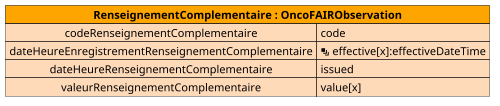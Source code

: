 @startuml

scale 500 width

map "**RenseignementComplementaire : OncoFAIRObservation**" as RenseignementComplementaire #back:PeachPuff;header:Orange {
    codeRenseignementComplementaire => code
    dateHeureEnregistrementRenseignementComplementaire => <&layers> effective[x]:effectiveDateTime
    dateHeureRenseignementComplementaire => issued
    valeurRenseignementComplementaire => value[x]
}


@enduml